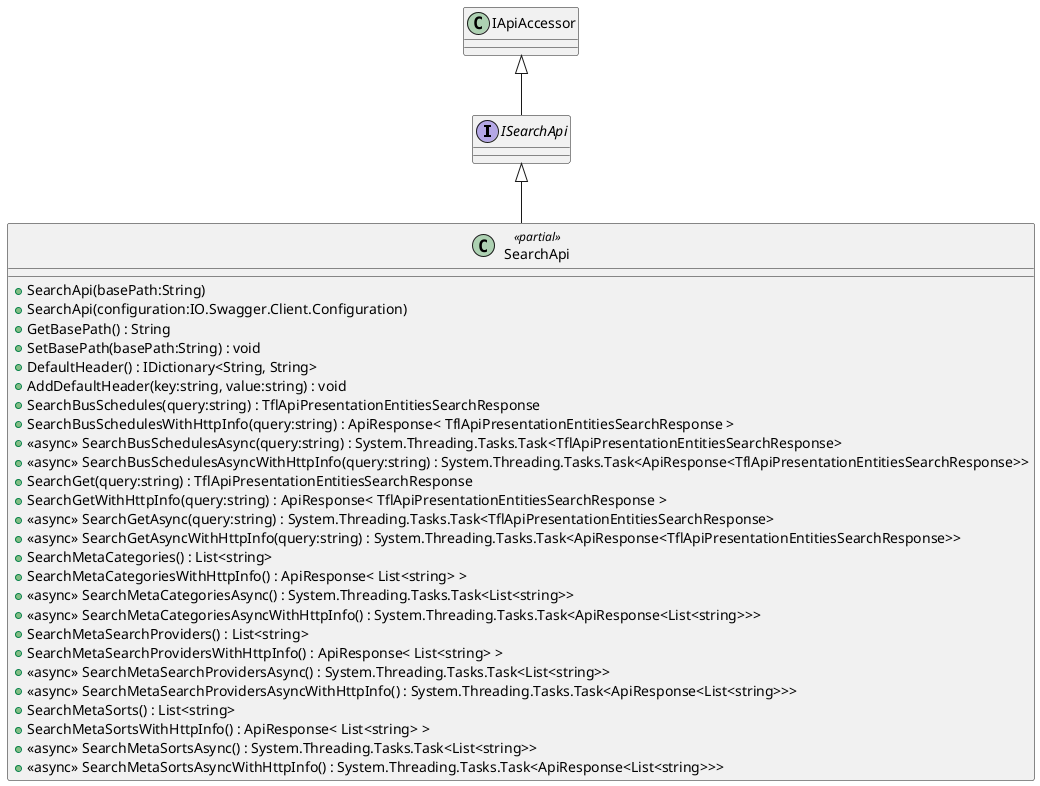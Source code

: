 @startuml
interface ISearchApi {
}
class SearchApi <<partial>> {
    + SearchApi(basePath:String)
    + SearchApi(configuration:IO.Swagger.Client.Configuration)
    + GetBasePath() : String
    + SetBasePath(basePath:String) : void
    + DefaultHeader() : IDictionary<String, String>
    + AddDefaultHeader(key:string, value:string) : void
    + SearchBusSchedules(query:string) : TflApiPresentationEntitiesSearchResponse
    + SearchBusSchedulesWithHttpInfo(query:string) : ApiResponse< TflApiPresentationEntitiesSearchResponse >
    + <<async>> SearchBusSchedulesAsync(query:string) : System.Threading.Tasks.Task<TflApiPresentationEntitiesSearchResponse>
    + <<async>> SearchBusSchedulesAsyncWithHttpInfo(query:string) : System.Threading.Tasks.Task<ApiResponse<TflApiPresentationEntitiesSearchResponse>>
    + SearchGet(query:string) : TflApiPresentationEntitiesSearchResponse
    + SearchGetWithHttpInfo(query:string) : ApiResponse< TflApiPresentationEntitiesSearchResponse >
    + <<async>> SearchGetAsync(query:string) : System.Threading.Tasks.Task<TflApiPresentationEntitiesSearchResponse>
    + <<async>> SearchGetAsyncWithHttpInfo(query:string) : System.Threading.Tasks.Task<ApiResponse<TflApiPresentationEntitiesSearchResponse>>
    + SearchMetaCategories() : List<string>
    + SearchMetaCategoriesWithHttpInfo() : ApiResponse< List<string> >
    + <<async>> SearchMetaCategoriesAsync() : System.Threading.Tasks.Task<List<string>>
    + <<async>> SearchMetaCategoriesAsyncWithHttpInfo() : System.Threading.Tasks.Task<ApiResponse<List<string>>>
    + SearchMetaSearchProviders() : List<string>
    + SearchMetaSearchProvidersWithHttpInfo() : ApiResponse< List<string> >
    + <<async>> SearchMetaSearchProvidersAsync() : System.Threading.Tasks.Task<List<string>>
    + <<async>> SearchMetaSearchProvidersAsyncWithHttpInfo() : System.Threading.Tasks.Task<ApiResponse<List<string>>>
    + SearchMetaSorts() : List<string>
    + SearchMetaSortsWithHttpInfo() : ApiResponse< List<string> >
    + <<async>> SearchMetaSortsAsync() : System.Threading.Tasks.Task<List<string>>
    + <<async>> SearchMetaSortsAsyncWithHttpInfo() : System.Threading.Tasks.Task<ApiResponse<List<string>>>
}
IApiAccessor <|-- ISearchApi
ISearchApi <|-- SearchApi
@enduml
